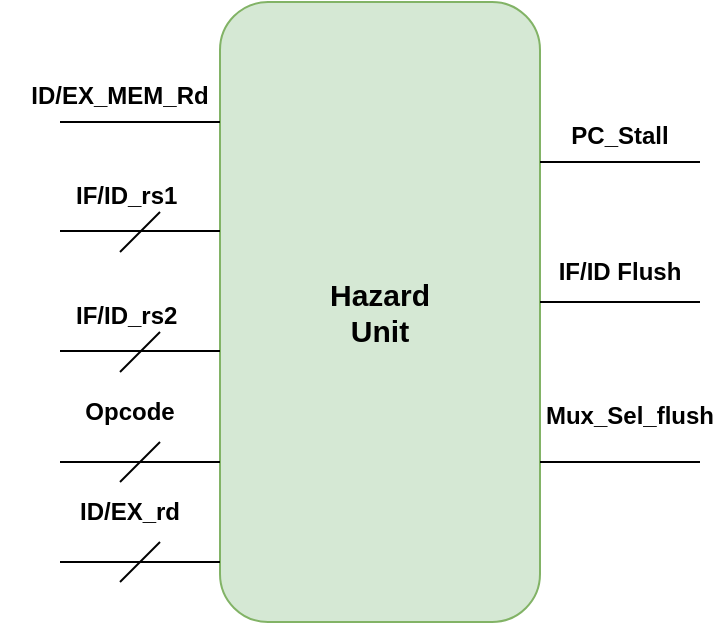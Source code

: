 <mxfile version="20.6.1" type="device"><diagram id="GNUoWxEnk0JCzDshIFpA" name="Page-1"><mxGraphModel dx="974" dy="641" grid="1" gridSize="10" guides="1" tooltips="1" connect="1" arrows="1" fold="1" page="1" pageScale="1" pageWidth="850" pageHeight="1100" math="0" shadow="0"><root><mxCell id="0"/><mxCell id="1" parent="0"/><mxCell id="l9Ghw-Eatl6a21HPFxRT-1" value="" style="rounded=1;whiteSpace=wrap;html=1;fillColor=#d5e8d4;strokeColor=#82b366;" parent="1" vertex="1"><mxGeometry x="360" y="180" width="160" height="310" as="geometry"/></mxCell><mxCell id="l9Ghw-Eatl6a21HPFxRT-2" value="&lt;span style=&quot;font-size: 15px;&quot;&gt;&lt;b&gt;Hazard Unit&lt;/b&gt;&lt;/span&gt;" style="text;html=1;strokeColor=none;fillColor=none;align=center;verticalAlign=middle;whiteSpace=wrap;rounded=0;" parent="1" vertex="1"><mxGeometry x="410" y="320" width="60" height="30" as="geometry"/></mxCell><mxCell id="l9Ghw-Eatl6a21HPFxRT-3" value="" style="endArrow=none;html=1;rounded=0;fontSize=15;" parent="1" edge="1"><mxGeometry width="50" height="50" relative="1" as="geometry"><mxPoint x="280" y="240" as="sourcePoint"/><mxPoint x="360" y="240" as="targetPoint"/></mxGeometry></mxCell><mxCell id="l9Ghw-Eatl6a21HPFxRT-4" value="" style="endArrow=none;html=1;rounded=0;fontSize=15;" parent="1" edge="1"><mxGeometry width="50" height="50" relative="1" as="geometry"><mxPoint x="280" y="294.5" as="sourcePoint"/><mxPoint x="360" y="294.5" as="targetPoint"/></mxGeometry></mxCell><mxCell id="l9Ghw-Eatl6a21HPFxRT-5" value="" style="endArrow=none;html=1;rounded=0;fontSize=15;" parent="1" edge="1"><mxGeometry width="50" height="50" relative="1" as="geometry"><mxPoint x="280" y="410" as="sourcePoint"/><mxPoint x="360" y="410" as="targetPoint"/></mxGeometry></mxCell><mxCell id="l9Ghw-Eatl6a21HPFxRT-7" value="" style="endArrow=none;html=1;rounded=0;fontSize=15;" parent="1" edge="1"><mxGeometry width="50" height="50" relative="1" as="geometry"><mxPoint x="520" y="260" as="sourcePoint"/><mxPoint x="600" y="260" as="targetPoint"/></mxGeometry></mxCell><mxCell id="l9Ghw-Eatl6a21HPFxRT-8" value="" style="endArrow=none;html=1;rounded=0;fontSize=15;" parent="1" edge="1"><mxGeometry width="50" height="50" relative="1" as="geometry"><mxPoint x="520" y="410" as="sourcePoint"/><mxPoint x="600" y="410" as="targetPoint"/></mxGeometry></mxCell><mxCell id="l9Ghw-Eatl6a21HPFxRT-11" value="&lt;font style=&quot;font-size: 12px;&quot;&gt;&lt;b&gt;PC_Stall&lt;/b&gt;&lt;/font&gt;" style="text;html=1;strokeColor=none;fillColor=none;align=center;verticalAlign=middle;whiteSpace=wrap;rounded=0;fontSize=15;" parent="1" vertex="1"><mxGeometry x="520" y="230" width="80" height="30" as="geometry"/></mxCell><mxCell id="l9Ghw-Eatl6a21HPFxRT-12" value="&lt;b&gt;&lt;font style=&quot;font-size: 12px;&quot;&gt;Mux_Sel_flush&lt;/font&gt;&lt;/b&gt;" style="text;html=1;strokeColor=none;fillColor=none;align=center;verticalAlign=middle;whiteSpace=wrap;rounded=0;fontSize=15;" parent="1" vertex="1"><mxGeometry x="525" y="370" width="80" height="30" as="geometry"/></mxCell><mxCell id="l9Ghw-Eatl6a21HPFxRT-13" value="&lt;font style=&quot;font-size: 12px;&quot;&gt;&lt;b&gt;ID/EX_MEM_Rd&lt;/b&gt;&lt;/font&gt;" style="text;html=1;strokeColor=none;fillColor=none;align=center;verticalAlign=middle;whiteSpace=wrap;rounded=0;fontSize=15;" parent="1" vertex="1"><mxGeometry x="265" y="210" width="90" height="30" as="geometry"/></mxCell><mxCell id="l9Ghw-Eatl6a21HPFxRT-15" value="" style="endArrow=none;html=1;rounded=0;fontSize=15;" parent="1" edge="1"><mxGeometry width="50" height="50" relative="1" as="geometry"><mxPoint x="310" y="305" as="sourcePoint"/><mxPoint x="330" y="285" as="targetPoint"/></mxGeometry></mxCell><mxCell id="l9Ghw-Eatl6a21HPFxRT-16" value="&lt;b style=&quot;font-size: 12px;&quot;&gt;&lt;span style=&quot;white-space: pre;&quot;&gt;&#9;&lt;/span&gt;IF/ID_rs1&lt;/b&gt;" style="text;html=1;strokeColor=none;fillColor=none;align=center;verticalAlign=middle;whiteSpace=wrap;rounded=0;fontSize=15;" parent="1" vertex="1"><mxGeometry x="250" y="260" width="100" height="30" as="geometry"/></mxCell><mxCell id="l9Ghw-Eatl6a21HPFxRT-17" value="&lt;b&gt;Opcode&lt;/b&gt;" style="text;html=1;strokeColor=none;fillColor=none;align=center;verticalAlign=middle;whiteSpace=wrap;rounded=0;fontSize=12;" parent="1" vertex="1"><mxGeometry x="265" y="370" width="100" height="30" as="geometry"/></mxCell><mxCell id="l9Ghw-Eatl6a21HPFxRT-23" value="" style="endArrow=none;html=1;rounded=0;fontSize=15;" parent="1" edge="1"><mxGeometry width="50" height="50" relative="1" as="geometry"><mxPoint x="310" y="420" as="sourcePoint"/><mxPoint x="330" y="400" as="targetPoint"/></mxGeometry></mxCell><mxCell id="l9Ghw-Eatl6a21HPFxRT-24" value="" style="endArrow=none;html=1;rounded=0;fontSize=15;" parent="1" edge="1"><mxGeometry width="50" height="50" relative="1" as="geometry"><mxPoint x="520" y="330" as="sourcePoint"/><mxPoint x="600" y="330" as="targetPoint"/></mxGeometry></mxCell><mxCell id="l9Ghw-Eatl6a21HPFxRT-26" value="&lt;b&gt;IF/ID Flush&lt;/b&gt;" style="text;html=1;strokeColor=none;fillColor=none;align=center;verticalAlign=middle;whiteSpace=wrap;rounded=0;" parent="1" vertex="1"><mxGeometry x="525" y="300" width="70" height="30" as="geometry"/></mxCell><mxCell id="l9Ghw-Eatl6a21HPFxRT-27" value="" style="endArrow=none;html=1;rounded=0;fontSize=15;" parent="1" edge="1"><mxGeometry width="50" height="50" relative="1" as="geometry"><mxPoint x="310" y="365" as="sourcePoint"/><mxPoint x="330" y="345" as="targetPoint"/></mxGeometry></mxCell><mxCell id="l9Ghw-Eatl6a21HPFxRT-28" value="&lt;b style=&quot;font-size: 12px;&quot;&gt;&lt;span style=&quot;white-space: pre;&quot;&gt;&#9;&lt;/span&gt;IF/ID_rs2&lt;/b&gt;" style="text;html=1;strokeColor=none;fillColor=none;align=center;verticalAlign=middle;whiteSpace=wrap;rounded=0;fontSize=15;" parent="1" vertex="1"><mxGeometry x="250" y="320" width="100" height="30" as="geometry"/></mxCell><mxCell id="l9Ghw-Eatl6a21HPFxRT-30" value="" style="endArrow=none;html=1;rounded=0;fontSize=15;" parent="1" edge="1"><mxGeometry width="50" height="50" relative="1" as="geometry"><mxPoint x="280" y="354.5" as="sourcePoint"/><mxPoint x="360" y="354.5" as="targetPoint"/></mxGeometry></mxCell><mxCell id="FtLSQYYS1lO1Epu2FpLw-1" value="" style="endArrow=none;html=1;rounded=0;fontSize=15;" edge="1" parent="1"><mxGeometry width="50" height="50" relative="1" as="geometry"><mxPoint x="280" y="460" as="sourcePoint"/><mxPoint x="360" y="460" as="targetPoint"/></mxGeometry></mxCell><mxCell id="FtLSQYYS1lO1Epu2FpLw-2" value="&lt;b&gt;ID/EX_rd&lt;/b&gt;" style="text;html=1;strokeColor=none;fillColor=none;align=center;verticalAlign=middle;whiteSpace=wrap;rounded=0;" vertex="1" parent="1"><mxGeometry x="285" y="420" width="60" height="30" as="geometry"/></mxCell><mxCell id="FtLSQYYS1lO1Epu2FpLw-3" value="" style="endArrow=none;html=1;rounded=0;fontSize=15;" edge="1" parent="1"><mxGeometry width="50" height="50" relative="1" as="geometry"><mxPoint x="310" y="470" as="sourcePoint"/><mxPoint x="330" y="450" as="targetPoint"/></mxGeometry></mxCell></root></mxGraphModel></diagram></mxfile>